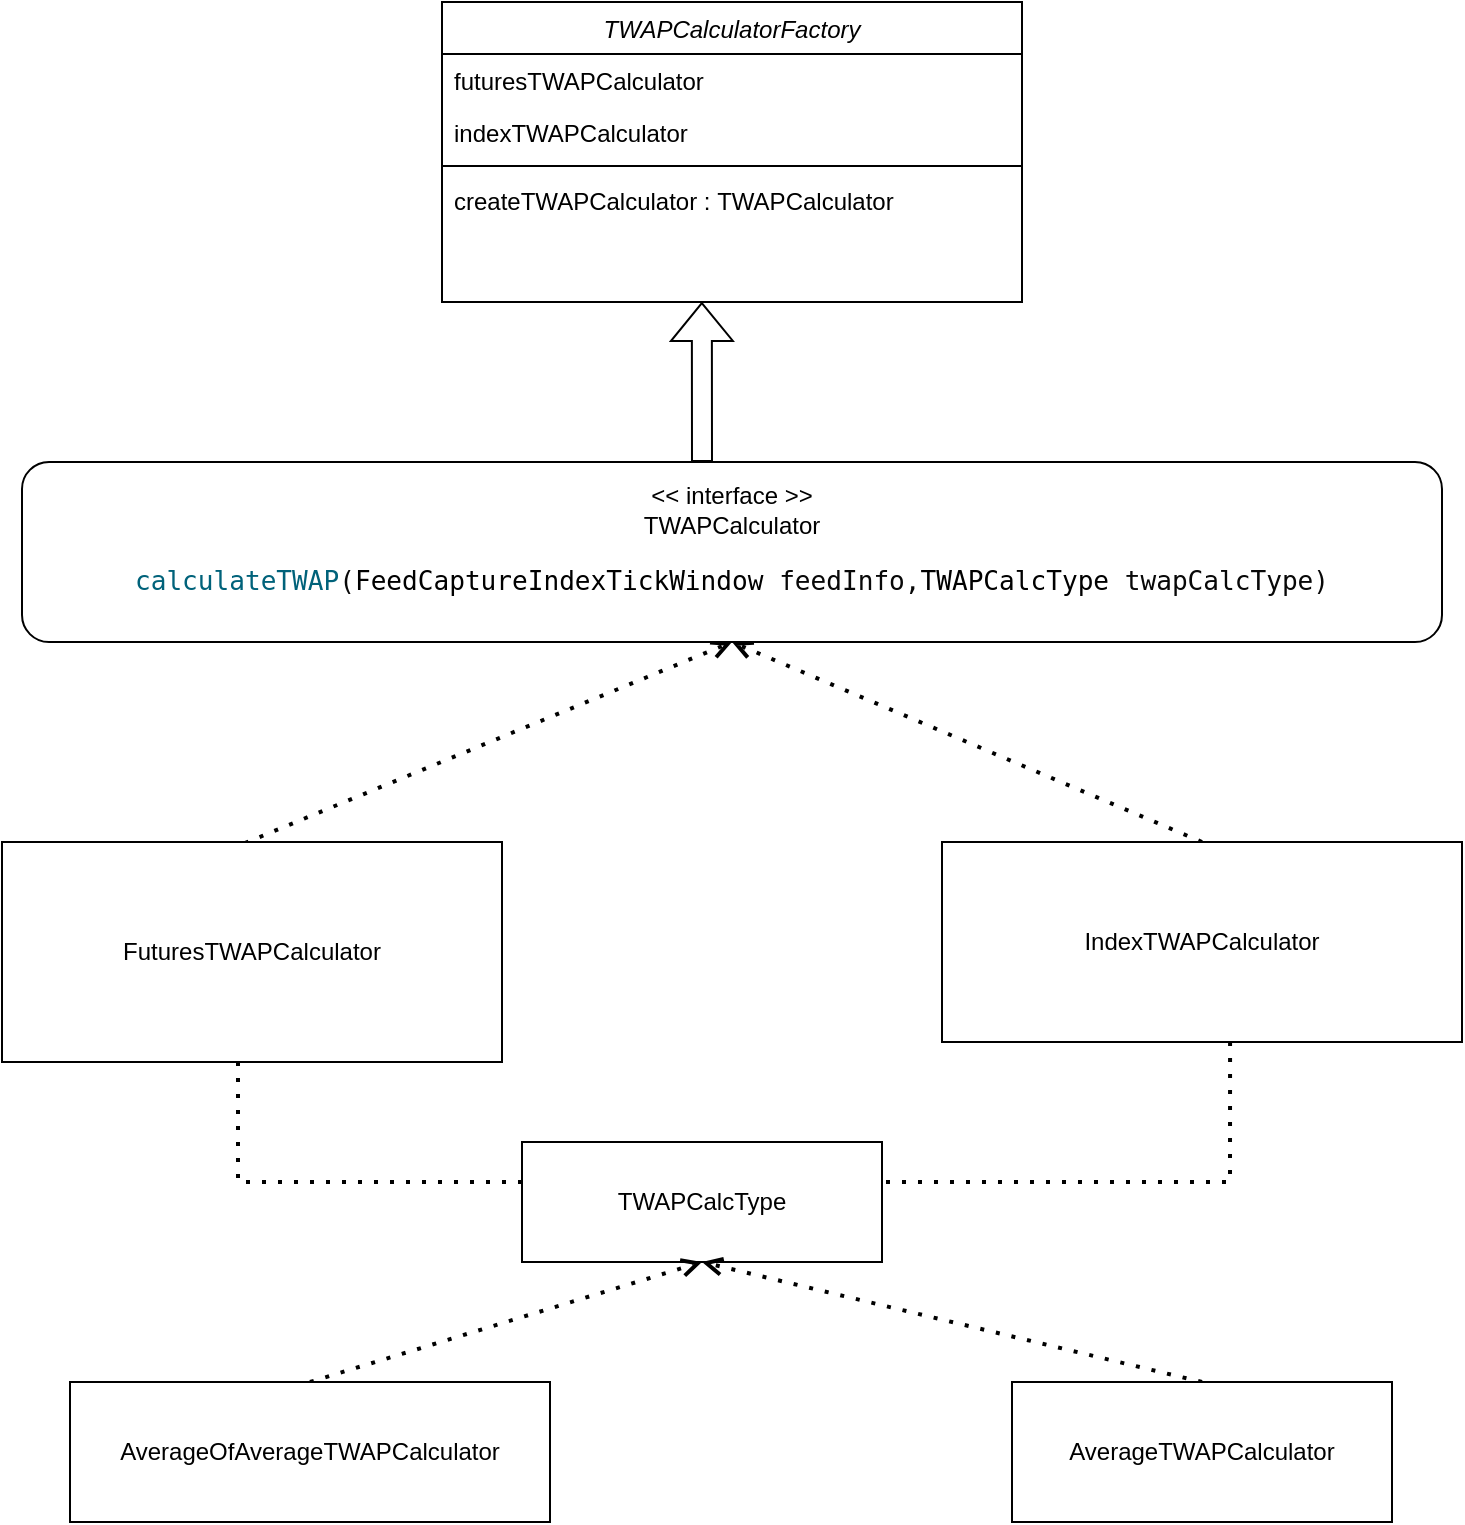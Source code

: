 <mxfile version="21.8.2" type="github">
  <diagram id="C5RBs43oDa-KdzZeNtuy" name="Page-1">
    <mxGraphModel dx="1674" dy="796" grid="1" gridSize="10" guides="1" tooltips="1" connect="1" arrows="1" fold="1" page="1" pageScale="1" pageWidth="827" pageHeight="1169" math="0" shadow="0">
      <root>
        <mxCell id="WIyWlLk6GJQsqaUBKTNV-0" />
        <mxCell id="WIyWlLk6GJQsqaUBKTNV-1" parent="WIyWlLk6GJQsqaUBKTNV-0" />
        <mxCell id="zkfFHV4jXpPFQw0GAbJ--0" value="TWAPCalculatorFactory&#xa;" style="swimlane;fontStyle=2;align=center;verticalAlign=top;childLayout=stackLayout;horizontal=1;startSize=26;horizontalStack=0;resizeParent=1;resizeLast=0;collapsible=1;marginBottom=0;rounded=0;shadow=0;strokeWidth=1;" parent="WIyWlLk6GJQsqaUBKTNV-1" vertex="1">
          <mxGeometry x="360" y="110" width="290" height="150" as="geometry">
            <mxRectangle x="220" y="120" width="160" height="26" as="alternateBounds" />
          </mxGeometry>
        </mxCell>
        <mxCell id="zkfFHV4jXpPFQw0GAbJ--1" value="futuresTWAPCalculator" style="text;align=left;verticalAlign=top;spacingLeft=4;spacingRight=4;overflow=hidden;rotatable=0;points=[[0,0.5],[1,0.5]];portConstraint=eastwest;" parent="zkfFHV4jXpPFQw0GAbJ--0" vertex="1">
          <mxGeometry y="26" width="290" height="26" as="geometry" />
        </mxCell>
        <mxCell id="zkfFHV4jXpPFQw0GAbJ--2" value="indexTWAPCalculator" style="text;align=left;verticalAlign=top;spacingLeft=4;spacingRight=4;overflow=hidden;rotatable=0;points=[[0,0.5],[1,0.5]];portConstraint=eastwest;rounded=0;shadow=0;html=0;" parent="zkfFHV4jXpPFQw0GAbJ--0" vertex="1">
          <mxGeometry y="52" width="290" height="26" as="geometry" />
        </mxCell>
        <mxCell id="zkfFHV4jXpPFQw0GAbJ--4" value="" style="line;html=1;strokeWidth=1;align=left;verticalAlign=middle;spacingTop=-1;spacingLeft=3;spacingRight=3;rotatable=0;labelPosition=right;points=[];portConstraint=eastwest;" parent="zkfFHV4jXpPFQw0GAbJ--0" vertex="1">
          <mxGeometry y="78" width="290" height="8" as="geometry" />
        </mxCell>
        <mxCell id="zkfFHV4jXpPFQw0GAbJ--5" value="createTWAPCalculator : TWAPCalculator" style="text;align=left;verticalAlign=top;spacingLeft=4;spacingRight=4;overflow=hidden;rotatable=0;points=[[0,0.5],[1,0.5]];portConstraint=eastwest;" parent="zkfFHV4jXpPFQw0GAbJ--0" vertex="1">
          <mxGeometry y="86" width="290" height="64" as="geometry" />
        </mxCell>
        <mxCell id="4YvWZQZbTfIQ1Qfl482Z-2" value="" style="endArrow=open;dashed=1;html=1;dashPattern=1 3;strokeWidth=2;rounded=0;entryX=0.5;entryY=1;entryDx=0;entryDy=0;exitX=0.456;exitY=0.033;exitDx=0;exitDy=0;exitPerimeter=0;" edge="1" parent="WIyWlLk6GJQsqaUBKTNV-1" source="4YvWZQZbTfIQ1Qfl482Z-9" target="4YvWZQZbTfIQ1Qfl482Z-8">
          <mxGeometry width="50" height="50" relative="1" as="geometry">
            <mxPoint x="397.5" y="510" as="sourcePoint" />
            <mxPoint x="477.5" y="420" as="targetPoint" />
          </mxGeometry>
        </mxCell>
        <mxCell id="4YvWZQZbTfIQ1Qfl482Z-5" value="" style="endArrow=open;dashed=1;html=1;dashPattern=1 3;strokeWidth=2;rounded=0;entryX=0.5;entryY=1;entryDx=0;entryDy=0;exitX=0.5;exitY=0;exitDx=0;exitDy=0;" edge="1" parent="WIyWlLk6GJQsqaUBKTNV-1" source="4YvWZQZbTfIQ1Qfl482Z-10" target="4YvWZQZbTfIQ1Qfl482Z-8">
          <mxGeometry width="50" height="50" relative="1" as="geometry">
            <mxPoint x="572.5" y="510" as="sourcePoint" />
            <mxPoint x="497.5" y="420" as="targetPoint" />
          </mxGeometry>
        </mxCell>
        <mxCell id="4YvWZQZbTfIQ1Qfl482Z-7" value="" style="shape=flexArrow;endArrow=classic;html=1;rounded=0;entryX=0.448;entryY=1;entryDx=0;entryDy=0;entryPerimeter=0;" edge="1" parent="WIyWlLk6GJQsqaUBKTNV-1" target="zkfFHV4jXpPFQw0GAbJ--5">
          <mxGeometry width="50" height="50" relative="1" as="geometry">
            <mxPoint x="490" y="340" as="sourcePoint" />
            <mxPoint x="490" y="260" as="targetPoint" />
          </mxGeometry>
        </mxCell>
        <mxCell id="4YvWZQZbTfIQ1Qfl482Z-8" value="&amp;lt;&amp;lt; interface &amp;gt;&amp;gt;&lt;br&gt;TWAPCalculator&lt;br&gt;&lt;div style=&quot;background-color:#ffffff;color:#080808&quot;&gt;&lt;pre style=&quot;font-family:&#39;JetBrains Mono&#39;,monospace;font-size:9.8pt;&quot;&gt;&lt;span style=&quot;color:#00627a;&quot;&gt;calculateTWAP&lt;/span&gt;(&lt;span style=&quot;color:#000000;&quot;&gt;FeedCaptureIndexTickWindow &lt;/span&gt;feedInfo,&lt;span style=&quot;color:#000000;&quot;&gt;TWAPCalcType &lt;/span&gt;twapCalcType)&lt;/pre&gt;&lt;/div&gt;" style="rounded=1;whiteSpace=wrap;html=1;" vertex="1" parent="WIyWlLk6GJQsqaUBKTNV-1">
          <mxGeometry x="150" y="340" width="710" height="90" as="geometry" />
        </mxCell>
        <mxCell id="4YvWZQZbTfIQ1Qfl482Z-9" value="FuturesTWAPCalculator" style="rounded=0;whiteSpace=wrap;html=1;" vertex="1" parent="WIyWlLk6GJQsqaUBKTNV-1">
          <mxGeometry x="140" y="530" width="250" height="110" as="geometry" />
        </mxCell>
        <mxCell id="4YvWZQZbTfIQ1Qfl482Z-10" value="IndexTWAPCalculator" style="rounded=0;whiteSpace=wrap;html=1;" vertex="1" parent="WIyWlLk6GJQsqaUBKTNV-1">
          <mxGeometry x="610" y="530" width="260" height="100" as="geometry" />
        </mxCell>
        <mxCell id="4YvWZQZbTfIQ1Qfl482Z-11" value="" style="endArrow=none;dashed=1;html=1;dashPattern=1 3;strokeWidth=2;rounded=0;exitX=0.472;exitY=1;exitDx=0;exitDy=0;exitPerimeter=0;entryX=0;entryY=0.333;entryDx=0;entryDy=0;entryPerimeter=0;" edge="1" parent="WIyWlLk6GJQsqaUBKTNV-1" source="4YvWZQZbTfIQ1Qfl482Z-9" target="4YvWZQZbTfIQ1Qfl482Z-13">
          <mxGeometry width="50" height="50" relative="1" as="geometry">
            <mxPoint x="310" y="730" as="sourcePoint" />
            <mxPoint x="420" y="850" as="targetPoint" />
            <Array as="points">
              <mxPoint x="258" y="700" />
            </Array>
          </mxGeometry>
        </mxCell>
        <mxCell id="4YvWZQZbTfIQ1Qfl482Z-12" value="" style="endArrow=none;dashed=1;html=1;dashPattern=1 3;strokeWidth=2;rounded=0;exitX=0.554;exitY=1;exitDx=0;exitDy=0;exitPerimeter=0;entryX=1;entryY=0.333;entryDx=0;entryDy=0;entryPerimeter=0;" edge="1" parent="WIyWlLk6GJQsqaUBKTNV-1" source="4YvWZQZbTfIQ1Qfl482Z-10" target="4YvWZQZbTfIQ1Qfl482Z-13">
          <mxGeometry width="50" height="50" relative="1" as="geometry">
            <mxPoint x="320" y="740" as="sourcePoint" />
            <mxPoint x="560" y="850" as="targetPoint" />
            <Array as="points">
              <mxPoint x="754" y="700" />
            </Array>
          </mxGeometry>
        </mxCell>
        <mxCell id="4YvWZQZbTfIQ1Qfl482Z-13" value="TWAPCalcType" style="rounded=0;whiteSpace=wrap;html=1;" vertex="1" parent="WIyWlLk6GJQsqaUBKTNV-1">
          <mxGeometry x="400" y="680" width="180" height="60" as="geometry" />
        </mxCell>
        <mxCell id="4YvWZQZbTfIQ1Qfl482Z-14" value="" style="endArrow=open;dashed=1;html=1;dashPattern=1 3;strokeWidth=2;rounded=0;entryX=0.5;entryY=1;entryDx=0;entryDy=0;exitX=0.5;exitY=0;exitDx=0;exitDy=0;" edge="1" parent="WIyWlLk6GJQsqaUBKTNV-1" source="4YvWZQZbTfIQ1Qfl482Z-16" target="4YvWZQZbTfIQ1Qfl482Z-13">
          <mxGeometry width="50" height="50" relative="1" as="geometry">
            <mxPoint x="250" y="1049" as="sourcePoint" />
            <mxPoint x="481" y="890" as="targetPoint" />
          </mxGeometry>
        </mxCell>
        <mxCell id="4YvWZQZbTfIQ1Qfl482Z-15" value="" style="endArrow=open;dashed=1;html=1;dashPattern=1 3;strokeWidth=2;rounded=0;entryX=0.5;entryY=1;entryDx=0;entryDy=0;exitX=0.5;exitY=0;exitDx=0;exitDy=0;" edge="1" parent="WIyWlLk6GJQsqaUBKTNV-1" source="4YvWZQZbTfIQ1Qfl482Z-17" target="4YvWZQZbTfIQ1Qfl482Z-13">
          <mxGeometry width="50" height="50" relative="1" as="geometry">
            <mxPoint x="700" y="810" as="sourcePoint" />
            <mxPoint x="490" y="890" as="targetPoint" />
          </mxGeometry>
        </mxCell>
        <mxCell id="4YvWZQZbTfIQ1Qfl482Z-16" value="AverageOfAverageTWAPCalculator" style="rounded=0;whiteSpace=wrap;html=1;" vertex="1" parent="WIyWlLk6GJQsqaUBKTNV-1">
          <mxGeometry x="174" y="800" width="240" height="70" as="geometry" />
        </mxCell>
        <mxCell id="4YvWZQZbTfIQ1Qfl482Z-17" value="AverageTWAPCalculator" style="rounded=0;whiteSpace=wrap;html=1;" vertex="1" parent="WIyWlLk6GJQsqaUBKTNV-1">
          <mxGeometry x="645" y="800" width="190" height="70" as="geometry" />
        </mxCell>
      </root>
    </mxGraphModel>
  </diagram>
</mxfile>
